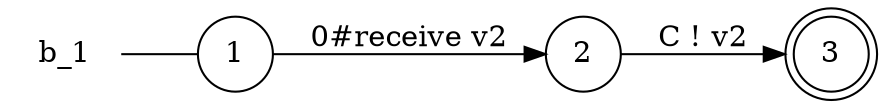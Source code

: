 digraph b_1 {
	rankdir="LR";
	n_0 [label="b_1", shape="plaintext"];
	n_1 [id="1", shape=circle, label="1"];
	n_0 -> n_1 [arrowhead=none];
	n_2 [id="3", shape=doublecircle, label="3"];
	n_3 [id="2", shape=circle, label="2"];

	n_1 -> n_3 [id="[$e|0]", label="0#receive v2"];
	n_3 -> n_2 [id="[$e|1]", label="C ! v2"];
}

